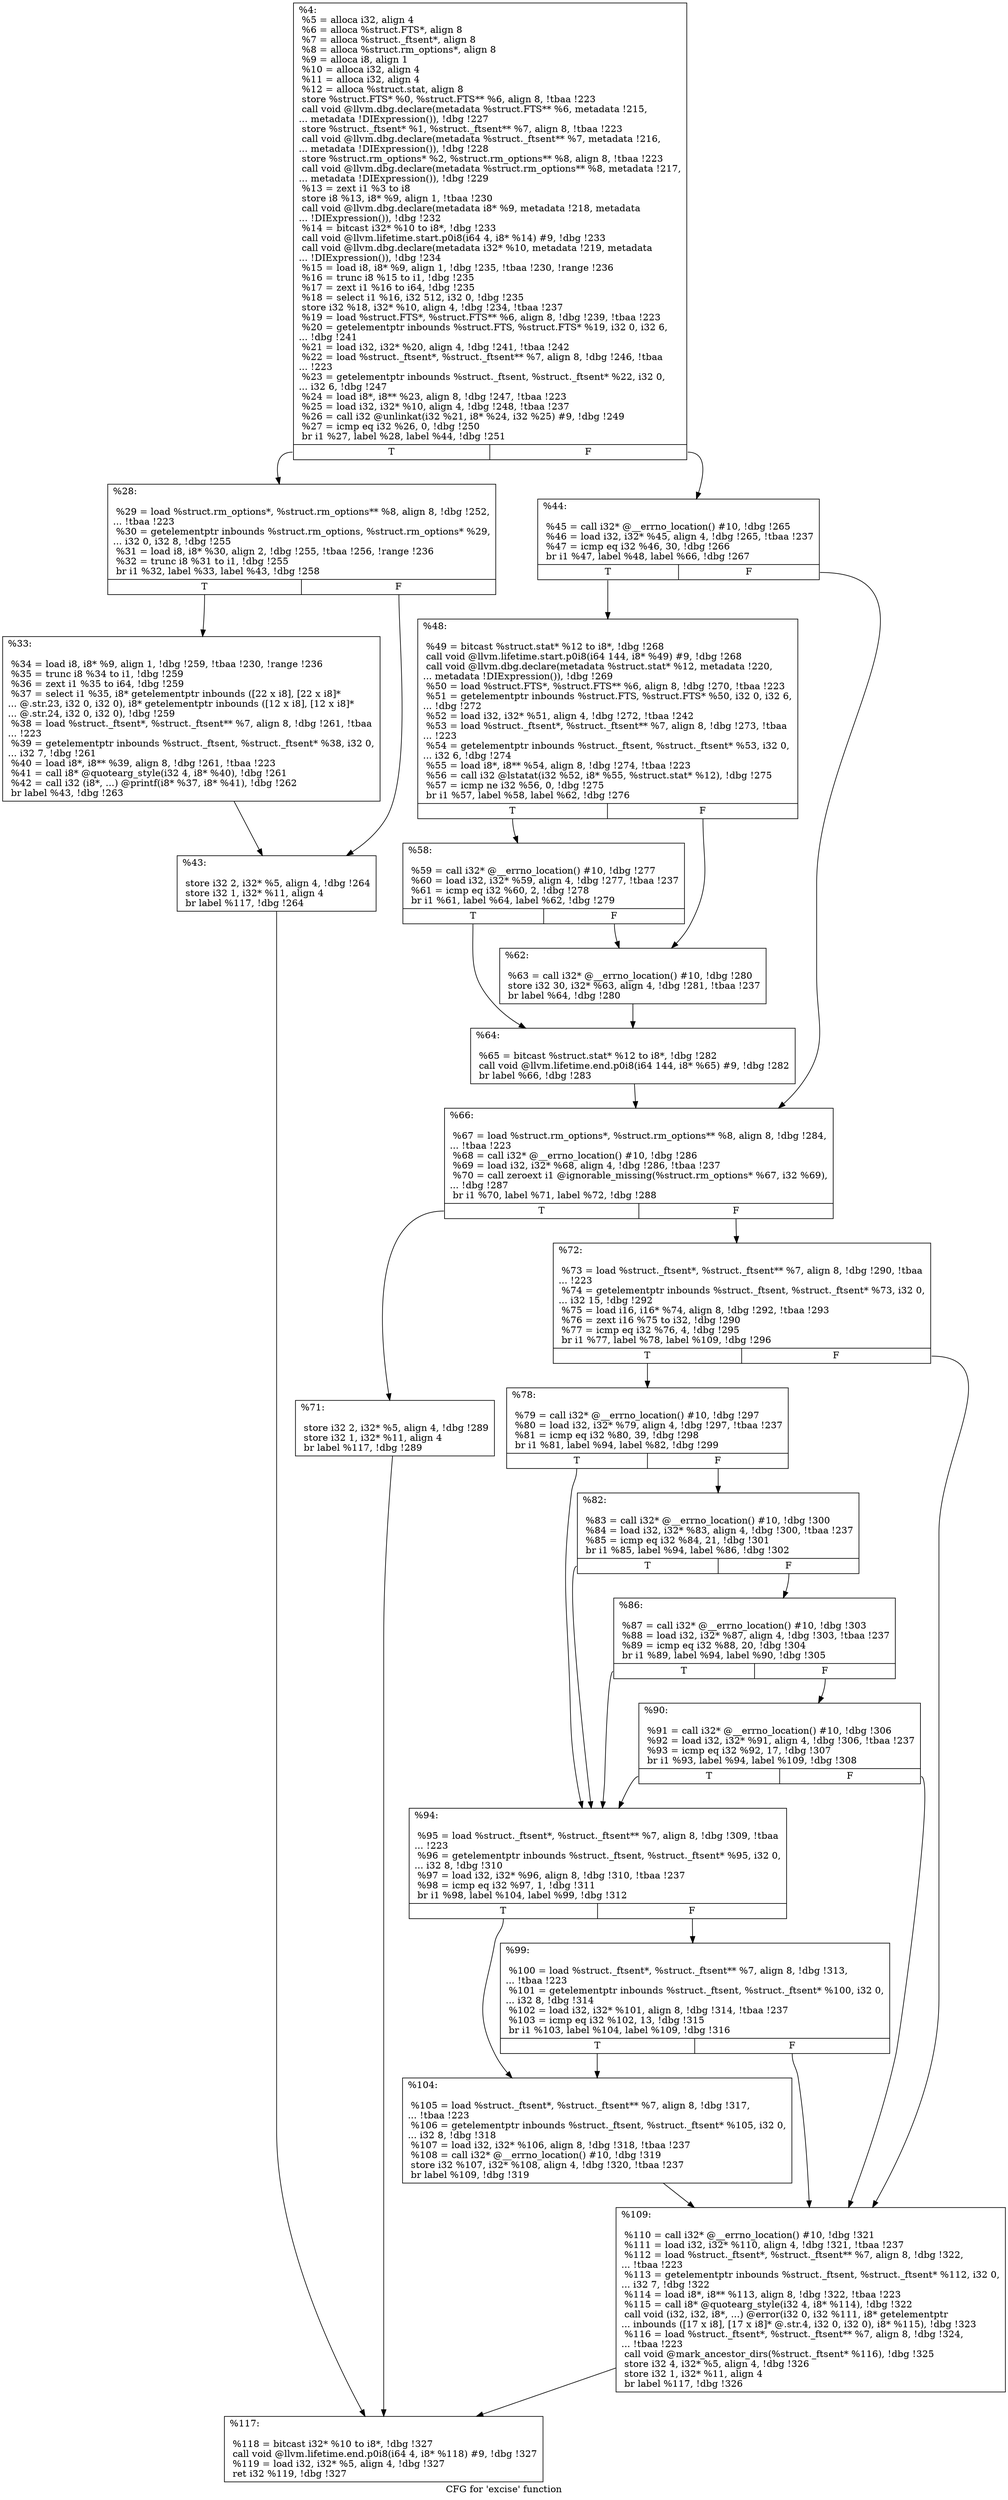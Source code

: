 digraph "CFG for 'excise' function" {
	label="CFG for 'excise' function";

	Node0x1fef2f0 [shape=record,label="{%4:\l  %5 = alloca i32, align 4\l  %6 = alloca %struct.FTS*, align 8\l  %7 = alloca %struct._ftsent*, align 8\l  %8 = alloca %struct.rm_options*, align 8\l  %9 = alloca i8, align 1\l  %10 = alloca i32, align 4\l  %11 = alloca i32, align 4\l  %12 = alloca %struct.stat, align 8\l  store %struct.FTS* %0, %struct.FTS** %6, align 8, !tbaa !223\l  call void @llvm.dbg.declare(metadata %struct.FTS** %6, metadata !215,\l... metadata !DIExpression()), !dbg !227\l  store %struct._ftsent* %1, %struct._ftsent** %7, align 8, !tbaa !223\l  call void @llvm.dbg.declare(metadata %struct._ftsent** %7, metadata !216,\l... metadata !DIExpression()), !dbg !228\l  store %struct.rm_options* %2, %struct.rm_options** %8, align 8, !tbaa !223\l  call void @llvm.dbg.declare(metadata %struct.rm_options** %8, metadata !217,\l... metadata !DIExpression()), !dbg !229\l  %13 = zext i1 %3 to i8\l  store i8 %13, i8* %9, align 1, !tbaa !230\l  call void @llvm.dbg.declare(metadata i8* %9, metadata !218, metadata\l... !DIExpression()), !dbg !232\l  %14 = bitcast i32* %10 to i8*, !dbg !233\l  call void @llvm.lifetime.start.p0i8(i64 4, i8* %14) #9, !dbg !233\l  call void @llvm.dbg.declare(metadata i32* %10, metadata !219, metadata\l... !DIExpression()), !dbg !234\l  %15 = load i8, i8* %9, align 1, !dbg !235, !tbaa !230, !range !236\l  %16 = trunc i8 %15 to i1, !dbg !235\l  %17 = zext i1 %16 to i64, !dbg !235\l  %18 = select i1 %16, i32 512, i32 0, !dbg !235\l  store i32 %18, i32* %10, align 4, !dbg !234, !tbaa !237\l  %19 = load %struct.FTS*, %struct.FTS** %6, align 8, !dbg !239, !tbaa !223\l  %20 = getelementptr inbounds %struct.FTS, %struct.FTS* %19, i32 0, i32 6,\l... !dbg !241\l  %21 = load i32, i32* %20, align 4, !dbg !241, !tbaa !242\l  %22 = load %struct._ftsent*, %struct._ftsent** %7, align 8, !dbg !246, !tbaa\l... !223\l  %23 = getelementptr inbounds %struct._ftsent, %struct._ftsent* %22, i32 0,\l... i32 6, !dbg !247\l  %24 = load i8*, i8** %23, align 8, !dbg !247, !tbaa !223\l  %25 = load i32, i32* %10, align 4, !dbg !248, !tbaa !237\l  %26 = call i32 @unlinkat(i32 %21, i8* %24, i32 %25) #9, !dbg !249\l  %27 = icmp eq i32 %26, 0, !dbg !250\l  br i1 %27, label %28, label %44, !dbg !251\l|{<s0>T|<s1>F}}"];
	Node0x1fef2f0:s0 -> Node0x1fef4a0;
	Node0x1fef2f0:s1 -> Node0x1fef590;
	Node0x1fef4a0 [shape=record,label="{%28:\l\l  %29 = load %struct.rm_options*, %struct.rm_options** %8, align 8, !dbg !252,\l... !tbaa !223\l  %30 = getelementptr inbounds %struct.rm_options, %struct.rm_options* %29,\l... i32 0, i32 8, !dbg !255\l  %31 = load i8, i8* %30, align 2, !dbg !255, !tbaa !256, !range !236\l  %32 = trunc i8 %31 to i1, !dbg !255\l  br i1 %32, label %33, label %43, !dbg !258\l|{<s0>T|<s1>F}}"];
	Node0x1fef4a0:s0 -> Node0x1fef4f0;
	Node0x1fef4a0:s1 -> Node0x1fef540;
	Node0x1fef4f0 [shape=record,label="{%33:\l\l  %34 = load i8, i8* %9, align 1, !dbg !259, !tbaa !230, !range !236\l  %35 = trunc i8 %34 to i1, !dbg !259\l  %36 = zext i1 %35 to i64, !dbg !259\l  %37 = select i1 %35, i8* getelementptr inbounds ([22 x i8], [22 x i8]*\l... @.str.23, i32 0, i32 0), i8* getelementptr inbounds ([12 x i8], [12 x i8]*\l... @.str.24, i32 0, i32 0), !dbg !259\l  %38 = load %struct._ftsent*, %struct._ftsent** %7, align 8, !dbg !261, !tbaa\l... !223\l  %39 = getelementptr inbounds %struct._ftsent, %struct._ftsent* %38, i32 0,\l... i32 7, !dbg !261\l  %40 = load i8*, i8** %39, align 8, !dbg !261, !tbaa !223\l  %41 = call i8* @quotearg_style(i32 4, i8* %40), !dbg !261\l  %42 = call i32 (i8*, ...) @printf(i8* %37, i8* %41), !dbg !262\l  br label %43, !dbg !263\l}"];
	Node0x1fef4f0 -> Node0x1fef540;
	Node0x1fef540 [shape=record,label="{%43:\l\l  store i32 2, i32* %5, align 4, !dbg !264\l  store i32 1, i32* %11, align 4\l  br label %117, !dbg !264\l}"];
	Node0x1fef540 -> Node0x1fefa90;
	Node0x1fef590 [shape=record,label="{%44:\l\l  %45 = call i32* @__errno_location() #10, !dbg !265\l  %46 = load i32, i32* %45, align 4, !dbg !265, !tbaa !237\l  %47 = icmp eq i32 %46, 30, !dbg !266\l  br i1 %47, label %48, label %66, !dbg !267\l|{<s0>T|<s1>F}}"];
	Node0x1fef590:s0 -> Node0x1fef5e0;
	Node0x1fef590:s1 -> Node0x1fef720;
	Node0x1fef5e0 [shape=record,label="{%48:\l\l  %49 = bitcast %struct.stat* %12 to i8*, !dbg !268\l  call void @llvm.lifetime.start.p0i8(i64 144, i8* %49) #9, !dbg !268\l  call void @llvm.dbg.declare(metadata %struct.stat* %12, metadata !220,\l... metadata !DIExpression()), !dbg !269\l  %50 = load %struct.FTS*, %struct.FTS** %6, align 8, !dbg !270, !tbaa !223\l  %51 = getelementptr inbounds %struct.FTS, %struct.FTS* %50, i32 0, i32 6,\l... !dbg !272\l  %52 = load i32, i32* %51, align 4, !dbg !272, !tbaa !242\l  %53 = load %struct._ftsent*, %struct._ftsent** %7, align 8, !dbg !273, !tbaa\l... !223\l  %54 = getelementptr inbounds %struct._ftsent, %struct._ftsent* %53, i32 0,\l... i32 6, !dbg !274\l  %55 = load i8*, i8** %54, align 8, !dbg !274, !tbaa !223\l  %56 = call i32 @lstatat(i32 %52, i8* %55, %struct.stat* %12), !dbg !275\l  %57 = icmp ne i32 %56, 0, !dbg !275\l  br i1 %57, label %58, label %62, !dbg !276\l|{<s0>T|<s1>F}}"];
	Node0x1fef5e0:s0 -> Node0x1fef630;
	Node0x1fef5e0:s1 -> Node0x1fef680;
	Node0x1fef630 [shape=record,label="{%58:\l\l  %59 = call i32* @__errno_location() #10, !dbg !277\l  %60 = load i32, i32* %59, align 4, !dbg !277, !tbaa !237\l  %61 = icmp eq i32 %60, 2, !dbg !278\l  br i1 %61, label %64, label %62, !dbg !279\l|{<s0>T|<s1>F}}"];
	Node0x1fef630:s0 -> Node0x1fef6d0;
	Node0x1fef630:s1 -> Node0x1fef680;
	Node0x1fef680 [shape=record,label="{%62:\l\l  %63 = call i32* @__errno_location() #10, !dbg !280\l  store i32 30, i32* %63, align 4, !dbg !281, !tbaa !237\l  br label %64, !dbg !280\l}"];
	Node0x1fef680 -> Node0x1fef6d0;
	Node0x1fef6d0 [shape=record,label="{%64:\l\l  %65 = bitcast %struct.stat* %12 to i8*, !dbg !282\l  call void @llvm.lifetime.end.p0i8(i64 144, i8* %65) #9, !dbg !282\l  br label %66, !dbg !283\l}"];
	Node0x1fef6d0 -> Node0x1fef720;
	Node0x1fef720 [shape=record,label="{%66:\l\l  %67 = load %struct.rm_options*, %struct.rm_options** %8, align 8, !dbg !284,\l... !tbaa !223\l  %68 = call i32* @__errno_location() #10, !dbg !286\l  %69 = load i32, i32* %68, align 4, !dbg !286, !tbaa !237\l  %70 = call zeroext i1 @ignorable_missing(%struct.rm_options* %67, i32 %69),\l... !dbg !287\l  br i1 %70, label %71, label %72, !dbg !288\l|{<s0>T|<s1>F}}"];
	Node0x1fef720:s0 -> Node0x1fef770;
	Node0x1fef720:s1 -> Node0x1fef7c0;
	Node0x1fef770 [shape=record,label="{%71:\l\l  store i32 2, i32* %5, align 4, !dbg !289\l  store i32 1, i32* %11, align 4\l  br label %117, !dbg !289\l}"];
	Node0x1fef770 -> Node0x1fefa90;
	Node0x1fef7c0 [shape=record,label="{%72:\l\l  %73 = load %struct._ftsent*, %struct._ftsent** %7, align 8, !dbg !290, !tbaa\l... !223\l  %74 = getelementptr inbounds %struct._ftsent, %struct._ftsent* %73, i32 0,\l... i32 15, !dbg !292\l  %75 = load i16, i16* %74, align 8, !dbg !292, !tbaa !293\l  %76 = zext i16 %75 to i32, !dbg !290\l  %77 = icmp eq i32 %76, 4, !dbg !295\l  br i1 %77, label %78, label %109, !dbg !296\l|{<s0>T|<s1>F}}"];
	Node0x1fef7c0:s0 -> Node0x1fef810;
	Node0x1fef7c0:s1 -> Node0x1fefa40;
	Node0x1fef810 [shape=record,label="{%78:\l\l  %79 = call i32* @__errno_location() #10, !dbg !297\l  %80 = load i32, i32* %79, align 4, !dbg !297, !tbaa !237\l  %81 = icmp eq i32 %80, 39, !dbg !298\l  br i1 %81, label %94, label %82, !dbg !299\l|{<s0>T|<s1>F}}"];
	Node0x1fef810:s0 -> Node0x1fef950;
	Node0x1fef810:s1 -> Node0x1fef860;
	Node0x1fef860 [shape=record,label="{%82:\l\l  %83 = call i32* @__errno_location() #10, !dbg !300\l  %84 = load i32, i32* %83, align 4, !dbg !300, !tbaa !237\l  %85 = icmp eq i32 %84, 21, !dbg !301\l  br i1 %85, label %94, label %86, !dbg !302\l|{<s0>T|<s1>F}}"];
	Node0x1fef860:s0 -> Node0x1fef950;
	Node0x1fef860:s1 -> Node0x1fef8b0;
	Node0x1fef8b0 [shape=record,label="{%86:\l\l  %87 = call i32* @__errno_location() #10, !dbg !303\l  %88 = load i32, i32* %87, align 4, !dbg !303, !tbaa !237\l  %89 = icmp eq i32 %88, 20, !dbg !304\l  br i1 %89, label %94, label %90, !dbg !305\l|{<s0>T|<s1>F}}"];
	Node0x1fef8b0:s0 -> Node0x1fef950;
	Node0x1fef8b0:s1 -> Node0x1fef900;
	Node0x1fef900 [shape=record,label="{%90:\l\l  %91 = call i32* @__errno_location() #10, !dbg !306\l  %92 = load i32, i32* %91, align 4, !dbg !306, !tbaa !237\l  %93 = icmp eq i32 %92, 17, !dbg !307\l  br i1 %93, label %94, label %109, !dbg !308\l|{<s0>T|<s1>F}}"];
	Node0x1fef900:s0 -> Node0x1fef950;
	Node0x1fef900:s1 -> Node0x1fefa40;
	Node0x1fef950 [shape=record,label="{%94:\l\l  %95 = load %struct._ftsent*, %struct._ftsent** %7, align 8, !dbg !309, !tbaa\l... !223\l  %96 = getelementptr inbounds %struct._ftsent, %struct._ftsent* %95, i32 0,\l... i32 8, !dbg !310\l  %97 = load i32, i32* %96, align 8, !dbg !310, !tbaa !237\l  %98 = icmp eq i32 %97, 1, !dbg !311\l  br i1 %98, label %104, label %99, !dbg !312\l|{<s0>T|<s1>F}}"];
	Node0x1fef950:s0 -> Node0x1fef9f0;
	Node0x1fef950:s1 -> Node0x1fef9a0;
	Node0x1fef9a0 [shape=record,label="{%99:\l\l  %100 = load %struct._ftsent*, %struct._ftsent** %7, align 8, !dbg !313,\l... !tbaa !223\l  %101 = getelementptr inbounds %struct._ftsent, %struct._ftsent* %100, i32 0,\l... i32 8, !dbg !314\l  %102 = load i32, i32* %101, align 8, !dbg !314, !tbaa !237\l  %103 = icmp eq i32 %102, 13, !dbg !315\l  br i1 %103, label %104, label %109, !dbg !316\l|{<s0>T|<s1>F}}"];
	Node0x1fef9a0:s0 -> Node0x1fef9f0;
	Node0x1fef9a0:s1 -> Node0x1fefa40;
	Node0x1fef9f0 [shape=record,label="{%104:\l\l  %105 = load %struct._ftsent*, %struct._ftsent** %7, align 8, !dbg !317,\l... !tbaa !223\l  %106 = getelementptr inbounds %struct._ftsent, %struct._ftsent* %105, i32 0,\l... i32 8, !dbg !318\l  %107 = load i32, i32* %106, align 8, !dbg !318, !tbaa !237\l  %108 = call i32* @__errno_location() #10, !dbg !319\l  store i32 %107, i32* %108, align 4, !dbg !320, !tbaa !237\l  br label %109, !dbg !319\l}"];
	Node0x1fef9f0 -> Node0x1fefa40;
	Node0x1fefa40 [shape=record,label="{%109:\l\l  %110 = call i32* @__errno_location() #10, !dbg !321\l  %111 = load i32, i32* %110, align 4, !dbg !321, !tbaa !237\l  %112 = load %struct._ftsent*, %struct._ftsent** %7, align 8, !dbg !322,\l... !tbaa !223\l  %113 = getelementptr inbounds %struct._ftsent, %struct._ftsent* %112, i32 0,\l... i32 7, !dbg !322\l  %114 = load i8*, i8** %113, align 8, !dbg !322, !tbaa !223\l  %115 = call i8* @quotearg_style(i32 4, i8* %114), !dbg !322\l  call void (i32, i32, i8*, ...) @error(i32 0, i32 %111, i8* getelementptr\l... inbounds ([17 x i8], [17 x i8]* @.str.4, i32 0, i32 0), i8* %115), !dbg !323\l  %116 = load %struct._ftsent*, %struct._ftsent** %7, align 8, !dbg !324,\l... !tbaa !223\l  call void @mark_ancestor_dirs(%struct._ftsent* %116), !dbg !325\l  store i32 4, i32* %5, align 4, !dbg !326\l  store i32 1, i32* %11, align 4\l  br label %117, !dbg !326\l}"];
	Node0x1fefa40 -> Node0x1fefa90;
	Node0x1fefa90 [shape=record,label="{%117:\l\l  %118 = bitcast i32* %10 to i8*, !dbg !327\l  call void @llvm.lifetime.end.p0i8(i64 4, i8* %118) #9, !dbg !327\l  %119 = load i32, i32* %5, align 4, !dbg !327\l  ret i32 %119, !dbg !327\l}"];
}
